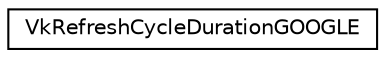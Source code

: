digraph "Graphical Class Hierarchy"
{
 // LATEX_PDF_SIZE
  edge [fontname="Helvetica",fontsize="10",labelfontname="Helvetica",labelfontsize="10"];
  node [fontname="Helvetica",fontsize="10",shape=record];
  rankdir="LR";
  Node0 [label="VkRefreshCycleDurationGOOGLE",height=0.2,width=0.4,color="black", fillcolor="white", style="filled",URL="$de/d6b/structVkRefreshCycleDurationGOOGLE.html",tooltip=" "];
}
